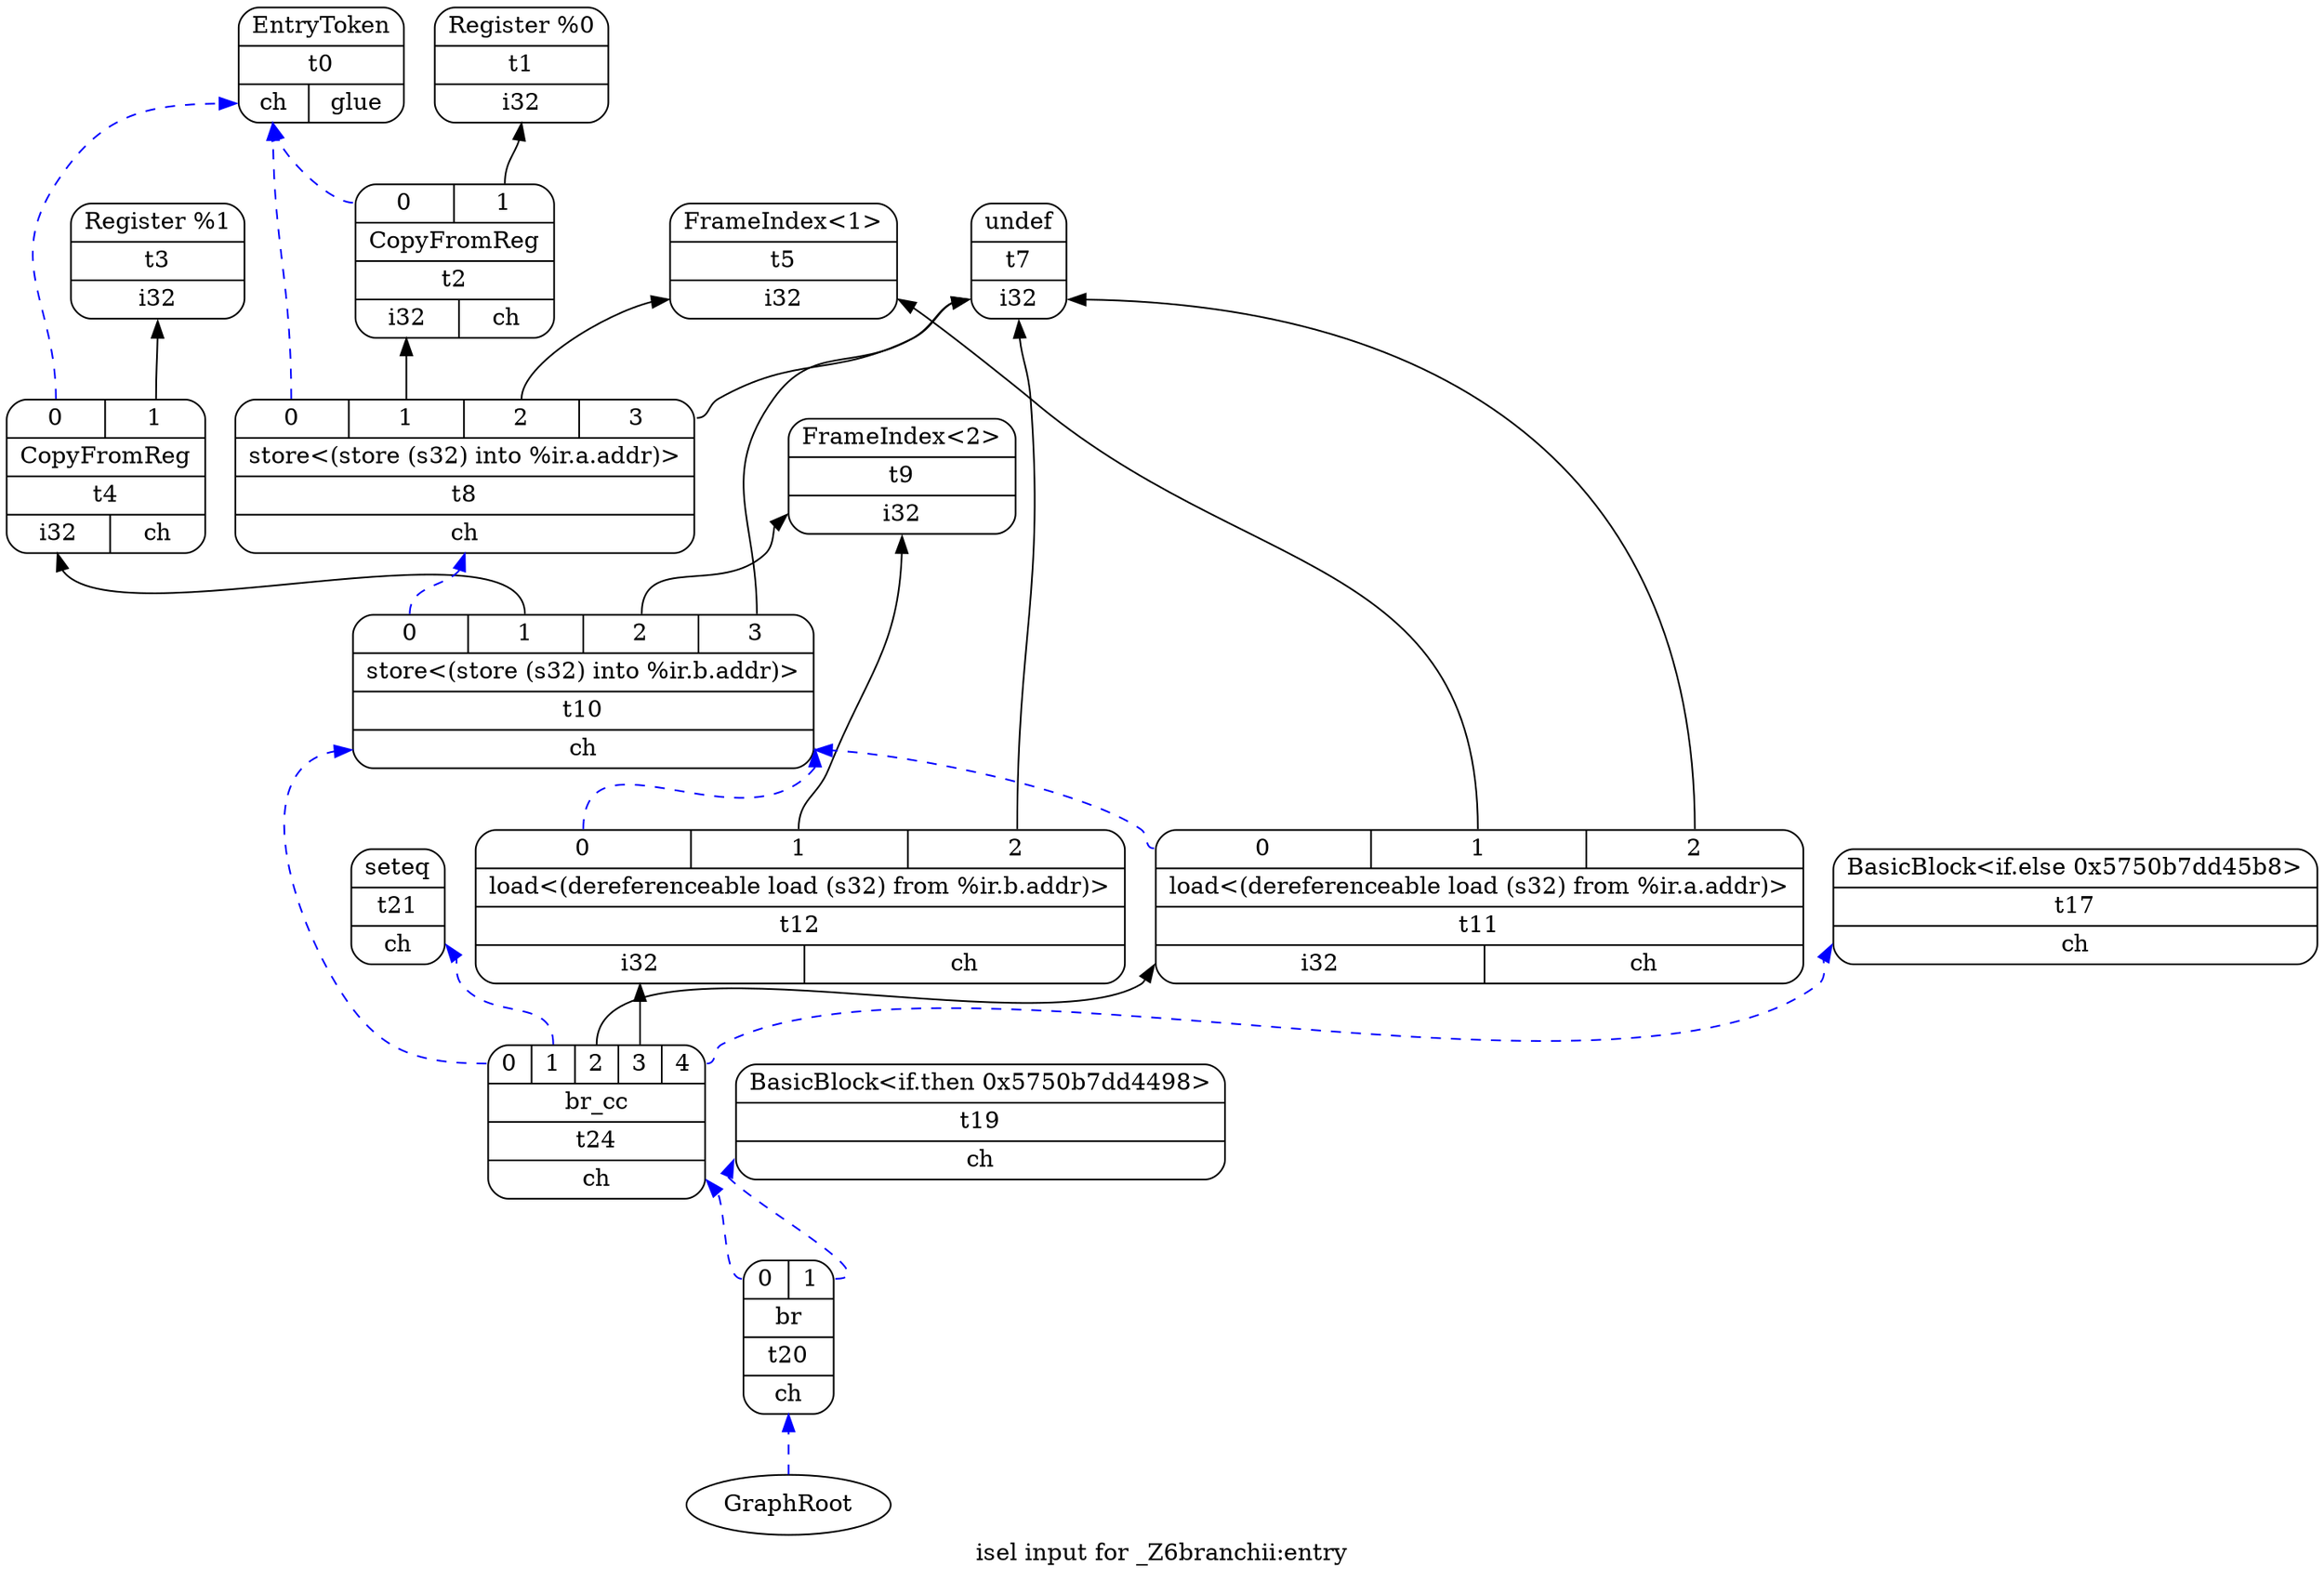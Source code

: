 digraph "isel input for _Z6branchii:entry" {
	rankdir="BT";
	label="isel input for _Z6branchii:entry";

	Node0x5750b7dba120 [shape=record,shape=Mrecord,label="{EntryToken|t0|{<d0>ch|<d1>glue}}"];
	Node0x5750b7dd9f50 [shape=record,shape=Mrecord,label="{Register %0|t1|{<d0>i32}}"];
	Node0x5750b7dda030 [shape=record,shape=Mrecord,label="{Register %1|t3|{<d0>i32}}"];
	Node0x5750b7dda110 [shape=record,shape=Mrecord,label="{FrameIndex\<1\>|t5|{<d0>i32}}"];
	Node0x5750b7dda1f0 [shape=record,shape=Mrecord,label="{undef|t7|{<d0>i32}}"];
	Node0x5750b7dda2d0 [shape=record,shape=Mrecord,label="{FrameIndex\<2\>|t9|{<d0>i32}}"];
	Node0x5750b7dda650 [shape=record,shape=Mrecord,label="{BasicBlock\<if.else 0x5750b7dd45b8\>|t17|{<d0>ch}}"];
	Node0x5750b7dda730 [shape=record,shape=Mrecord,label="{BasicBlock\<if.then 0x5750b7dd4498\>|t19|{<d0>ch}}"];
	Node0x5750b7dda180 [shape=record,shape=Mrecord,label="{seteq|t21|{<d0>ch}}"];
	Node0x5750b7dd9fc0 [shape=record,shape=Mrecord,label="{{<s0>0|<s1>1}|CopyFromReg|t2|{<d0>i32|<d1>ch}}"];
	Node0x5750b7dd9fc0:s0 -> Node0x5750b7dba120:d0[color=blue,style=dashed];
	Node0x5750b7dd9fc0:s1 -> Node0x5750b7dd9f50:d0;
	Node0x5750b7dda0a0 [shape=record,shape=Mrecord,label="{{<s0>0|<s1>1}|CopyFromReg|t4|{<d0>i32|<d1>ch}}"];
	Node0x5750b7dda0a0:s0 -> Node0x5750b7dba120:d0[color=blue,style=dashed];
	Node0x5750b7dda0a0:s1 -> Node0x5750b7dda030:d0;
	Node0x5750b7dda260 [shape=record,shape=Mrecord,label="{{<s0>0|<s1>1|<s2>2|<s3>3}|store\<(store (s32) into %ir.a.addr)\>|t8|{<d0>ch}}"];
	Node0x5750b7dda260:s0 -> Node0x5750b7dba120:d0[color=blue,style=dashed];
	Node0x5750b7dda260:s1 -> Node0x5750b7dd9fc0:d0;
	Node0x5750b7dda260:s2 -> Node0x5750b7dda110:d0;
	Node0x5750b7dda260:s3 -> Node0x5750b7dda1f0:d0;
	Node0x5750b7dda340 [shape=record,shape=Mrecord,label="{{<s0>0|<s1>1|<s2>2|<s3>3}|store\<(store (s32) into %ir.b.addr)\>|t10|{<d0>ch}}"];
	Node0x5750b7dda340:s0 -> Node0x5750b7dda260:d0[color=blue,style=dashed];
	Node0x5750b7dda340:s1 -> Node0x5750b7dda0a0:d0;
	Node0x5750b7dda340:s2 -> Node0x5750b7dda2d0:d0;
	Node0x5750b7dda340:s3 -> Node0x5750b7dda1f0:d0;
	Node0x5750b7dda420 [shape=record,shape=Mrecord,label="{{<s0>0|<s1>1|<s2>2}|load\<(dereferenceable load (s32) from %ir.b.addr)\>|t12|{<d0>i32|<d1>ch}}"];
	Node0x5750b7dda420:s0 -> Node0x5750b7dda340:d0[color=blue,style=dashed];
	Node0x5750b7dda420:s1 -> Node0x5750b7dda2d0:d0;
	Node0x5750b7dda420:s2 -> Node0x5750b7dda1f0:d0;
	Node0x5750b7dda3b0 [shape=record,shape=Mrecord,label="{{<s0>0|<s1>1|<s2>2}|load\<(dereferenceable load (s32) from %ir.a.addr)\>|t11|{<d0>i32|<d1>ch}}"];
	Node0x5750b7dda3b0:s0 -> Node0x5750b7dda340:d0[color=blue,style=dashed];
	Node0x5750b7dda3b0:s1 -> Node0x5750b7dda110:d0;
	Node0x5750b7dda3b0:s2 -> Node0x5750b7dda1f0:d0;
	Node0x5750b7dda490 [shape=record,shape=Mrecord,label="{{<s0>0|<s1>1|<s2>2|<s3>3|<s4>4}|br_cc|t24|{<d0>ch}}"];
	Node0x5750b7dda490:s0 -> Node0x5750b7dda340:d0[color=blue,style=dashed];
	Node0x5750b7dda490:s1 -> Node0x5750b7dda180:d0[color=blue,style=dashed];
	Node0x5750b7dda490:s2 -> Node0x5750b7dda3b0:d0;
	Node0x5750b7dda490:s3 -> Node0x5750b7dda420:d0;
	Node0x5750b7dda490:s4 -> Node0x5750b7dda650:d0[color=blue,style=dashed];
	Node0x5750b7dda7a0 [shape=record,shape=Mrecord,label="{{<s0>0|<s1>1}|br|t20|{<d0>ch}}"];
	Node0x5750b7dda7a0:s0 -> Node0x5750b7dda490:d0[color=blue,style=dashed];
	Node0x5750b7dda7a0:s1 -> Node0x5750b7dda730:d0[color=blue,style=dashed];
	Node0x0[ plaintext=circle, label ="GraphRoot"];
	Node0x0 -> Node0x5750b7dda7a0:d0[color=blue,style=dashed];
}
